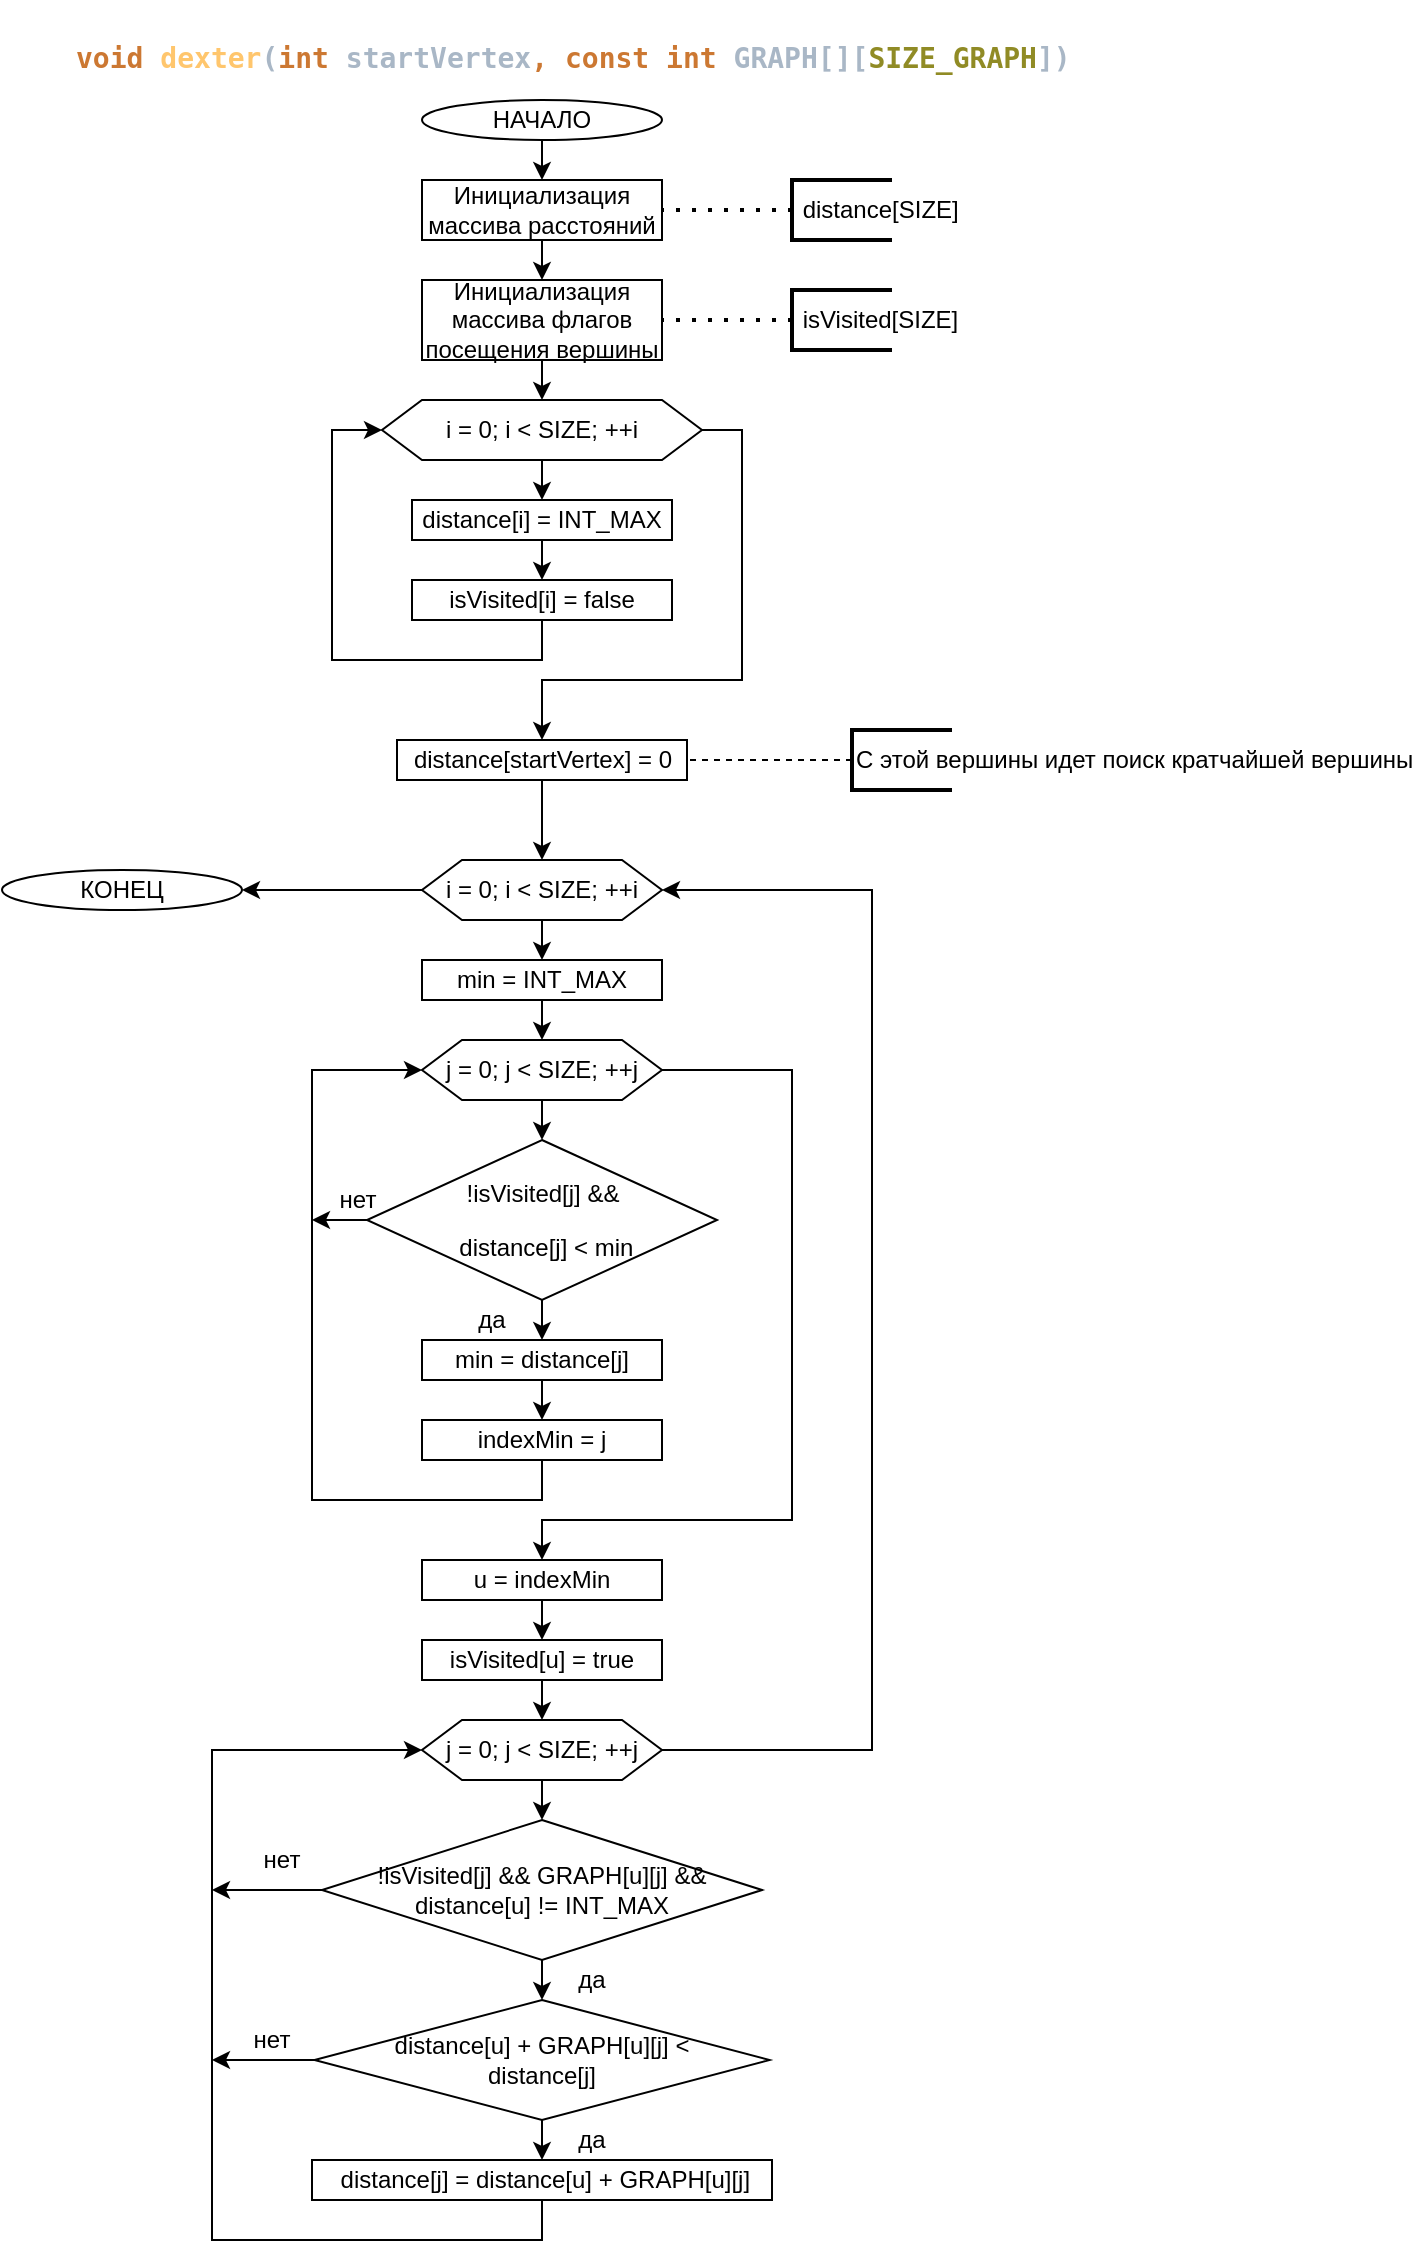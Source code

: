 <mxfile version="14.5.1" type="device" pages="2"><diagram id="IFcYRQ9IFGQdEkVWLxxS" name="декстера"><mxGraphModel dx="1185" dy="685" grid="1" gridSize="10" guides="1" tooltips="1" connect="1" arrows="1" fold="1" page="1" pageScale="1" pageWidth="827" pageHeight="1169" math="0" shadow="0"><root><mxCell id="0"/><mxCell id="1" parent="0"/><mxCell id="Nizl6y43OQ-rJu3XWHwB-1" value="&lt;pre style=&quot;color: rgb(169 , 183 , 198) ; font-family: &amp;#34;jetbrains mono&amp;#34; , monospace ; font-size: 14px&quot;&gt;&lt;b&gt;&lt;span style=&quot;color: rgb(204 , 120 , 50)&quot;&gt;void &lt;/span&gt;&lt;span style=&quot;color: rgb(255 , 198 , 109)&quot;&gt;dexter&lt;/span&gt;(&lt;span style=&quot;color: rgb(204 , 120 , 50)&quot;&gt;int &lt;/span&gt;startVertex&lt;span style=&quot;color: rgb(204 , 120 , 50)&quot;&gt;, const int &lt;/span&gt;GRAPH[][&lt;span style=&quot;color: rgb(144 , 139 , 37)&quot;&gt;SIZE_GRAPH&lt;/span&gt;])&lt;/b&gt;&lt;/pre&gt;" style="text;whiteSpace=wrap;html=1;" vertex="1" parent="1"><mxGeometry x="80" y="10" width="450" height="50" as="geometry"/></mxCell><mxCell id="Nizl6y43OQ-rJu3XWHwB-16" style="edgeStyle=orthogonalEdgeStyle;rounded=0;orthogonalLoop=1;jettySize=auto;html=1;exitX=0.5;exitY=1;exitDx=0;exitDy=0;entryX=0.5;entryY=0;entryDx=0;entryDy=0;" edge="1" parent="1" source="Nizl6y43OQ-rJu3XWHwB-2" target="Nizl6y43OQ-rJu3XWHwB-3"><mxGeometry relative="1" as="geometry"/></mxCell><mxCell id="Nizl6y43OQ-rJu3XWHwB-2" value="Инициализация массива расстояний" style="rounded=0;whiteSpace=wrap;html=1;" vertex="1" parent="1"><mxGeometry x="255" y="100" width="120" height="30" as="geometry"/></mxCell><mxCell id="Nizl6y43OQ-rJu3XWHwB-11" style="edgeStyle=orthogonalEdgeStyle;rounded=0;orthogonalLoop=1;jettySize=auto;html=1;exitX=0.5;exitY=1;exitDx=0;exitDy=0;entryX=0.5;entryY=0;entryDx=0;entryDy=0;" edge="1" parent="1" source="Nizl6y43OQ-rJu3XWHwB-3" target="Nizl6y43OQ-rJu3XWHwB-4"><mxGeometry relative="1" as="geometry"/></mxCell><mxCell id="Nizl6y43OQ-rJu3XWHwB-3" value="Инициализация массива флагов посещения вершины" style="rounded=0;whiteSpace=wrap;html=1;" vertex="1" parent="1"><mxGeometry x="255" y="150" width="120" height="40" as="geometry"/></mxCell><mxCell id="Nizl6y43OQ-rJu3XWHwB-10" style="edgeStyle=orthogonalEdgeStyle;rounded=0;orthogonalLoop=1;jettySize=auto;html=1;exitX=0.5;exitY=1;exitDx=0;exitDy=0;entryX=0.5;entryY=0;entryDx=0;entryDy=0;" edge="1" parent="1" source="Nizl6y43OQ-rJu3XWHwB-4" target="Nizl6y43OQ-rJu3XWHwB-5"><mxGeometry relative="1" as="geometry"/></mxCell><mxCell id="Nizl6y43OQ-rJu3XWHwB-18" style="edgeStyle=orthogonalEdgeStyle;rounded=0;orthogonalLoop=1;jettySize=auto;html=1;exitX=1;exitY=0.5;exitDx=0;exitDy=0;entryX=0.5;entryY=0;entryDx=0;entryDy=0;" edge="1" parent="1" source="Nizl6y43OQ-rJu3XWHwB-4" target="Nizl6y43OQ-rJu3XWHwB-17"><mxGeometry relative="1" as="geometry"><Array as="points"><mxPoint x="415" y="225"/><mxPoint x="415" y="350"/><mxPoint x="315" y="350"/></Array></mxGeometry></mxCell><mxCell id="Nizl6y43OQ-rJu3XWHwB-4" value="i = 0; i &amp;lt; SIZE; ++i" style="shape=hexagon;perimeter=hexagonPerimeter2;whiteSpace=wrap;html=1;fixedSize=1;" vertex="1" parent="1"><mxGeometry x="235" y="210" width="160" height="30" as="geometry"/></mxCell><mxCell id="Nizl6y43OQ-rJu3XWHwB-8" style="edgeStyle=orthogonalEdgeStyle;rounded=0;orthogonalLoop=1;jettySize=auto;html=1;exitX=0.5;exitY=1;exitDx=0;exitDy=0;entryX=0.5;entryY=0;entryDx=0;entryDy=0;" edge="1" parent="1" source="Nizl6y43OQ-rJu3XWHwB-5" target="Nizl6y43OQ-rJu3XWHwB-7"><mxGeometry relative="1" as="geometry"/></mxCell><mxCell id="Nizl6y43OQ-rJu3XWHwB-5" value="distance[i] = INT_MAX" style="rounded=0;whiteSpace=wrap;html=1;" vertex="1" parent="1"><mxGeometry x="250" y="260" width="130" height="20" as="geometry"/></mxCell><mxCell id="Nizl6y43OQ-rJu3XWHwB-9" style="edgeStyle=orthogonalEdgeStyle;rounded=0;orthogonalLoop=1;jettySize=auto;html=1;exitX=0.5;exitY=1;exitDx=0;exitDy=0;entryX=0;entryY=0.5;entryDx=0;entryDy=0;" edge="1" parent="1" source="Nizl6y43OQ-rJu3XWHwB-7" target="Nizl6y43OQ-rJu3XWHwB-4"><mxGeometry relative="1" as="geometry"><Array as="points"><mxPoint x="315" y="340"/><mxPoint x="210" y="340"/><mxPoint x="210" y="225"/></Array></mxGeometry></mxCell><mxCell id="Nizl6y43OQ-rJu3XWHwB-7" value="isVisited[i] = false" style="rounded=0;whiteSpace=wrap;html=1;" vertex="1" parent="1"><mxGeometry x="250" y="300" width="130" height="20" as="geometry"/></mxCell><mxCell id="Nizl6y43OQ-rJu3XWHwB-12" value="&amp;nbsp;isVisited[SIZE]" style="strokeWidth=2;html=1;shape=mxgraph.flowchart.annotation_1;align=left;pointerEvents=1;" vertex="1" parent="1"><mxGeometry x="440" y="155" width="50" height="30" as="geometry"/></mxCell><mxCell id="Nizl6y43OQ-rJu3XWHwB-13" value="" style="endArrow=none;dashed=1;html=1;dashPattern=1 3;strokeWidth=2;entryX=1;entryY=0.5;entryDx=0;entryDy=0;exitX=0;exitY=0.5;exitDx=0;exitDy=0;exitPerimeter=0;" edge="1" parent="1" source="Nizl6y43OQ-rJu3XWHwB-12" target="Nizl6y43OQ-rJu3XWHwB-3"><mxGeometry width="50" height="50" relative="1" as="geometry"><mxPoint x="460" y="290" as="sourcePoint"/><mxPoint x="510" y="240" as="targetPoint"/></mxGeometry></mxCell><mxCell id="Nizl6y43OQ-rJu3XWHwB-14" value="&amp;nbsp;distance[SIZE]" style="strokeWidth=2;html=1;shape=mxgraph.flowchart.annotation_1;align=left;pointerEvents=1;" vertex="1" parent="1"><mxGeometry x="440" y="100" width="50" height="30" as="geometry"/></mxCell><mxCell id="Nizl6y43OQ-rJu3XWHwB-15" value="" style="endArrow=none;dashed=1;html=1;dashPattern=1 3;strokeWidth=2;entryX=1;entryY=0.5;entryDx=0;entryDy=0;exitX=0;exitY=0.5;exitDx=0;exitDy=0;exitPerimeter=0;" edge="1" parent="1" source="Nizl6y43OQ-rJu3XWHwB-14" target="Nizl6y43OQ-rJu3XWHwB-2"><mxGeometry width="50" height="50" relative="1" as="geometry"><mxPoint x="370" y="160" as="sourcePoint"/><mxPoint x="420" y="110" as="targetPoint"/></mxGeometry></mxCell><mxCell id="Nizl6y43OQ-rJu3XWHwB-60" style="edgeStyle=orthogonalEdgeStyle;rounded=0;orthogonalLoop=1;jettySize=auto;html=1;exitX=0.5;exitY=1;exitDx=0;exitDy=0;entryX=0.5;entryY=0;entryDx=0;entryDy=0;" edge="1" parent="1" source="Nizl6y43OQ-rJu3XWHwB-17" target="Nizl6y43OQ-rJu3XWHwB-21"><mxGeometry relative="1" as="geometry"/></mxCell><mxCell id="Nizl6y43OQ-rJu3XWHwB-17" value="distance[startVertex] = 0" style="rounded=0;whiteSpace=wrap;html=1;" vertex="1" parent="1"><mxGeometry x="242.5" y="380" width="145" height="20" as="geometry"/></mxCell><mxCell id="Nizl6y43OQ-rJu3XWHwB-19" value="С этой вершины идет поиск кратчайшей вершины" style="strokeWidth=2;html=1;shape=mxgraph.flowchart.annotation_1;align=left;pointerEvents=1;" vertex="1" parent="1"><mxGeometry x="470" y="375" width="50" height="30" as="geometry"/></mxCell><mxCell id="Nizl6y43OQ-rJu3XWHwB-20" value="" style="endArrow=none;dashed=1;html=1;entryX=1;entryY=0.5;entryDx=0;entryDy=0;exitX=0;exitY=0.5;exitDx=0;exitDy=0;exitPerimeter=0;" edge="1" parent="1" source="Nizl6y43OQ-rJu3XWHwB-19" target="Nizl6y43OQ-rJu3XWHwB-17"><mxGeometry width="50" height="50" relative="1" as="geometry"><mxPoint x="440" y="480" as="sourcePoint"/><mxPoint x="490" y="430" as="targetPoint"/></mxGeometry></mxCell><mxCell id="Nizl6y43OQ-rJu3XWHwB-23" style="edgeStyle=orthogonalEdgeStyle;rounded=0;orthogonalLoop=1;jettySize=auto;html=1;exitX=0.5;exitY=1;exitDx=0;exitDy=0;entryX=0.5;entryY=0;entryDx=0;entryDy=0;" edge="1" parent="1" source="Nizl6y43OQ-rJu3XWHwB-21" target="Nizl6y43OQ-rJu3XWHwB-22"><mxGeometry relative="1" as="geometry"/></mxCell><mxCell id="Nizl6y43OQ-rJu3XWHwB-63" style="edgeStyle=orthogonalEdgeStyle;rounded=0;orthogonalLoop=1;jettySize=auto;html=1;exitX=0;exitY=0.5;exitDx=0;exitDy=0;entryX=1;entryY=0.5;entryDx=0;entryDy=0;" edge="1" parent="1" source="Nizl6y43OQ-rJu3XWHwB-21" target="Nizl6y43OQ-rJu3XWHwB-64"><mxGeometry relative="1" as="geometry"><mxPoint x="170" y="455" as="targetPoint"/></mxGeometry></mxCell><mxCell id="Nizl6y43OQ-rJu3XWHwB-21" value="&lt;span&gt;i = 0; i &amp;lt; SIZE; ++i&lt;/span&gt;" style="shape=hexagon;perimeter=hexagonPerimeter2;whiteSpace=wrap;html=1;fixedSize=1;" vertex="1" parent="1"><mxGeometry x="255" y="440" width="120" height="30" as="geometry"/></mxCell><mxCell id="Nizl6y43OQ-rJu3XWHwB-35" style="edgeStyle=orthogonalEdgeStyle;rounded=0;orthogonalLoop=1;jettySize=auto;html=1;exitX=0.5;exitY=1;exitDx=0;exitDy=0;entryX=0.5;entryY=0;entryDx=0;entryDy=0;" edge="1" parent="1" source="Nizl6y43OQ-rJu3XWHwB-22" target="Nizl6y43OQ-rJu3XWHwB-24"><mxGeometry relative="1" as="geometry"/></mxCell><mxCell id="Nizl6y43OQ-rJu3XWHwB-22" value="min = INT_MAX" style="rounded=0;whiteSpace=wrap;html=1;" vertex="1" parent="1"><mxGeometry x="255" y="490" width="120" height="20" as="geometry"/></mxCell><mxCell id="Nizl6y43OQ-rJu3XWHwB-26" style="edgeStyle=orthogonalEdgeStyle;rounded=0;orthogonalLoop=1;jettySize=auto;html=1;exitX=0.5;exitY=1;exitDx=0;exitDy=0;entryX=0.5;entryY=0;entryDx=0;entryDy=0;" edge="1" parent="1" source="Nizl6y43OQ-rJu3XWHwB-24" target="Nizl6y43OQ-rJu3XWHwB-25"><mxGeometry relative="1" as="geometry"/></mxCell><mxCell id="Nizl6y43OQ-rJu3XWHwB-39" style="edgeStyle=orthogonalEdgeStyle;rounded=0;orthogonalLoop=1;jettySize=auto;html=1;exitX=1;exitY=0.5;exitDx=0;exitDy=0;entryX=0.5;entryY=0;entryDx=0;entryDy=0;" edge="1" parent="1" source="Nizl6y43OQ-rJu3XWHwB-24" target="Nizl6y43OQ-rJu3XWHwB-37"><mxGeometry relative="1" as="geometry"><Array as="points"><mxPoint x="440" y="545"/><mxPoint x="440" y="770"/><mxPoint x="315" y="770"/></Array></mxGeometry></mxCell><mxCell id="Nizl6y43OQ-rJu3XWHwB-24" value="&lt;span&gt;j = 0; j &amp;lt; SIZE; ++j&lt;/span&gt;" style="shape=hexagon;perimeter=hexagonPerimeter2;whiteSpace=wrap;html=1;fixedSize=1;" vertex="1" parent="1"><mxGeometry x="255" y="530" width="120" height="30" as="geometry"/></mxCell><mxCell id="Nizl6y43OQ-rJu3XWHwB-29" style="edgeStyle=orthogonalEdgeStyle;rounded=0;orthogonalLoop=1;jettySize=auto;html=1;exitX=0.5;exitY=1;exitDx=0;exitDy=0;entryX=0.5;entryY=0;entryDx=0;entryDy=0;" edge="1" parent="1" source="Nizl6y43OQ-rJu3XWHwB-25" target="Nizl6y43OQ-rJu3XWHwB-27"><mxGeometry relative="1" as="geometry"/></mxCell><mxCell id="Nizl6y43OQ-rJu3XWHwB-32" style="edgeStyle=orthogonalEdgeStyle;rounded=0;orthogonalLoop=1;jettySize=auto;html=1;exitX=0;exitY=0.5;exitDx=0;exitDy=0;" edge="1" parent="1" source="Nizl6y43OQ-rJu3XWHwB-25"><mxGeometry relative="1" as="geometry"><mxPoint x="200" y="620" as="targetPoint"/></mxGeometry></mxCell><mxCell id="Nizl6y43OQ-rJu3XWHwB-25" value="&lt;pre&gt;&lt;font face=&quot;Helvetica&quot;&gt;!isVisited[j] &amp;amp;&amp;amp;&lt;/font&gt;&lt;/pre&gt;&lt;pre&gt;&lt;font face=&quot;Helvetica&quot;&gt; distance[j] &amp;lt; min&lt;/font&gt;&lt;/pre&gt;" style="rhombus;whiteSpace=wrap;html=1;" vertex="1" parent="1"><mxGeometry x="227.5" y="580" width="175" height="80" as="geometry"/></mxCell><mxCell id="Nizl6y43OQ-rJu3XWHwB-30" style="edgeStyle=orthogonalEdgeStyle;rounded=0;orthogonalLoop=1;jettySize=auto;html=1;exitX=0.5;exitY=1;exitDx=0;exitDy=0;entryX=0.5;entryY=0;entryDx=0;entryDy=0;" edge="1" parent="1" source="Nizl6y43OQ-rJu3XWHwB-27" target="Nizl6y43OQ-rJu3XWHwB-28"><mxGeometry relative="1" as="geometry"/></mxCell><mxCell id="Nizl6y43OQ-rJu3XWHwB-27" value="min = distance[j]" style="rounded=0;whiteSpace=wrap;html=1;" vertex="1" parent="1"><mxGeometry x="255" y="680" width="120" height="20" as="geometry"/></mxCell><mxCell id="Nizl6y43OQ-rJu3XWHwB-31" style="edgeStyle=orthogonalEdgeStyle;rounded=0;orthogonalLoop=1;jettySize=auto;html=1;exitX=0.5;exitY=1;exitDx=0;exitDy=0;entryX=0;entryY=0.5;entryDx=0;entryDy=0;" edge="1" parent="1" source="Nizl6y43OQ-rJu3XWHwB-28" target="Nizl6y43OQ-rJu3XWHwB-24"><mxGeometry relative="1" as="geometry"><Array as="points"><mxPoint x="315" y="760"/><mxPoint x="200" y="760"/><mxPoint x="200" y="545"/></Array></mxGeometry></mxCell><mxCell id="Nizl6y43OQ-rJu3XWHwB-28" value="indexMin = j" style="rounded=0;whiteSpace=wrap;html=1;" vertex="1" parent="1"><mxGeometry x="255" y="720" width="120" height="20" as="geometry"/></mxCell><mxCell id="Nizl6y43OQ-rJu3XWHwB-33" value="да" style="text;html=1;strokeColor=none;fillColor=none;align=center;verticalAlign=middle;whiteSpace=wrap;rounded=0;" vertex="1" parent="1"><mxGeometry x="270" y="660" width="40" height="20" as="geometry"/></mxCell><mxCell id="Nizl6y43OQ-rJu3XWHwB-34" value="нет" style="text;html=1;strokeColor=none;fillColor=none;align=center;verticalAlign=middle;whiteSpace=wrap;rounded=0;" vertex="1" parent="1"><mxGeometry x="202.5" y="600" width="40" height="20" as="geometry"/></mxCell><mxCell id="Nizl6y43OQ-rJu3XWHwB-40" style="edgeStyle=orthogonalEdgeStyle;rounded=0;orthogonalLoop=1;jettySize=auto;html=1;exitX=0.5;exitY=1;exitDx=0;exitDy=0;entryX=0.5;entryY=0;entryDx=0;entryDy=0;" edge="1" parent="1" source="Nizl6y43OQ-rJu3XWHwB-37" target="Nizl6y43OQ-rJu3XWHwB-38"><mxGeometry relative="1" as="geometry"/></mxCell><mxCell id="Nizl6y43OQ-rJu3XWHwB-37" value="u = indexMin" style="rounded=0;whiteSpace=wrap;html=1;" vertex="1" parent="1"><mxGeometry x="255" y="790" width="120" height="20" as="geometry"/></mxCell><mxCell id="Nizl6y43OQ-rJu3XWHwB-42" style="edgeStyle=orthogonalEdgeStyle;rounded=0;orthogonalLoop=1;jettySize=auto;html=1;exitX=0.5;exitY=1;exitDx=0;exitDy=0;entryX=0.5;entryY=0;entryDx=0;entryDy=0;" edge="1" parent="1" source="Nizl6y43OQ-rJu3XWHwB-38" target="Nizl6y43OQ-rJu3XWHwB-43"><mxGeometry relative="1" as="geometry"><mxPoint x="315" y="870" as="targetPoint"/></mxGeometry></mxCell><mxCell id="Nizl6y43OQ-rJu3XWHwB-38" value="isVisited[u] = true" style="rounded=0;whiteSpace=wrap;html=1;" vertex="1" parent="1"><mxGeometry x="255" y="830" width="120" height="20" as="geometry"/></mxCell><mxCell id="Nizl6y43OQ-rJu3XWHwB-45" style="edgeStyle=orthogonalEdgeStyle;rounded=0;orthogonalLoop=1;jettySize=auto;html=1;exitX=0.5;exitY=1;exitDx=0;exitDy=0;entryX=0.5;entryY=0;entryDx=0;entryDy=0;" edge="1" parent="1" source="Nizl6y43OQ-rJu3XWHwB-43" target="Nizl6y43OQ-rJu3XWHwB-44"><mxGeometry relative="1" as="geometry"/></mxCell><mxCell id="Nizl6y43OQ-rJu3XWHwB-53" style="edgeStyle=orthogonalEdgeStyle;rounded=0;orthogonalLoop=1;jettySize=auto;html=1;exitX=1;exitY=0.5;exitDx=0;exitDy=0;entryX=1;entryY=0.5;entryDx=0;entryDy=0;" edge="1" parent="1" source="Nizl6y43OQ-rJu3XWHwB-43" target="Nizl6y43OQ-rJu3XWHwB-21"><mxGeometry relative="1" as="geometry"><Array as="points"><mxPoint x="480" y="885"/><mxPoint x="480" y="455"/></Array></mxGeometry></mxCell><mxCell id="Nizl6y43OQ-rJu3XWHwB-43" value="&lt;span&gt;j = 0; j &amp;lt; SIZE; ++j&lt;/span&gt;" style="shape=hexagon;perimeter=hexagonPerimeter2;whiteSpace=wrap;html=1;fixedSize=1;" vertex="1" parent="1"><mxGeometry x="255" y="870" width="120" height="30" as="geometry"/></mxCell><mxCell id="Nizl6y43OQ-rJu3XWHwB-47" style="edgeStyle=orthogonalEdgeStyle;rounded=0;orthogonalLoop=1;jettySize=auto;html=1;exitX=0.5;exitY=1;exitDx=0;exitDy=0;entryX=0.5;entryY=0;entryDx=0;entryDy=0;" edge="1" parent="1" source="Nizl6y43OQ-rJu3XWHwB-44" target="Nizl6y43OQ-rJu3XWHwB-46"><mxGeometry relative="1" as="geometry"/></mxCell><mxCell id="Nizl6y43OQ-rJu3XWHwB-56" style="edgeStyle=orthogonalEdgeStyle;rounded=0;orthogonalLoop=1;jettySize=auto;html=1;exitX=0;exitY=0.5;exitDx=0;exitDy=0;" edge="1" parent="1" source="Nizl6y43OQ-rJu3XWHwB-44"><mxGeometry relative="1" as="geometry"><mxPoint x="150" y="955" as="targetPoint"/></mxGeometry></mxCell><mxCell id="Nizl6y43OQ-rJu3XWHwB-44" value="!isVisited[j] &amp;amp;&amp;amp; GRAPH[u][j] &amp;amp;&amp;amp; distance[u] != INT_MAX" style="rhombus;whiteSpace=wrap;html=1;" vertex="1" parent="1"><mxGeometry x="205" y="920" width="220" height="70" as="geometry"/></mxCell><mxCell id="Nizl6y43OQ-rJu3XWHwB-49" style="edgeStyle=orthogonalEdgeStyle;rounded=0;orthogonalLoop=1;jettySize=auto;html=1;exitX=0.5;exitY=1;exitDx=0;exitDy=0;entryX=0.5;entryY=0;entryDx=0;entryDy=0;" edge="1" parent="1" source="Nizl6y43OQ-rJu3XWHwB-46" target="Nizl6y43OQ-rJu3XWHwB-48"><mxGeometry relative="1" as="geometry"/></mxCell><mxCell id="Nizl6y43OQ-rJu3XWHwB-55" style="edgeStyle=orthogonalEdgeStyle;rounded=0;orthogonalLoop=1;jettySize=auto;html=1;exitX=0;exitY=0.5;exitDx=0;exitDy=0;" edge="1" parent="1" source="Nizl6y43OQ-rJu3XWHwB-46"><mxGeometry relative="1" as="geometry"><mxPoint x="150" y="1040" as="targetPoint"/></mxGeometry></mxCell><mxCell id="Nizl6y43OQ-rJu3XWHwB-46" value="distance[u] + GRAPH[u][j] &amp;lt; &lt;br&gt;distance[j]" style="rhombus;whiteSpace=wrap;html=1;" vertex="1" parent="1"><mxGeometry x="201.25" y="1010" width="227.5" height="60" as="geometry"/></mxCell><mxCell id="Nizl6y43OQ-rJu3XWHwB-54" style="edgeStyle=orthogonalEdgeStyle;rounded=0;orthogonalLoop=1;jettySize=auto;html=1;exitX=0.5;exitY=1;exitDx=0;exitDy=0;entryX=0;entryY=0.5;entryDx=0;entryDy=0;" edge="1" parent="1" source="Nizl6y43OQ-rJu3XWHwB-48" target="Nizl6y43OQ-rJu3XWHwB-43"><mxGeometry relative="1" as="geometry"><Array as="points"><mxPoint x="315" y="1130"/><mxPoint x="150" y="1130"/><mxPoint x="150" y="885"/></Array></mxGeometry></mxCell><mxCell id="Nizl6y43OQ-rJu3XWHwB-48" value="&amp;nbsp;distance[j] = distance[u] + GRAPH[u][j]" style="rounded=0;whiteSpace=wrap;html=1;" vertex="1" parent="1"><mxGeometry x="200" y="1090" width="230" height="20" as="geometry"/></mxCell><mxCell id="Nizl6y43OQ-rJu3XWHwB-50" value="да" style="text;html=1;strokeColor=none;fillColor=none;align=center;verticalAlign=middle;whiteSpace=wrap;rounded=0;" vertex="1" parent="1"><mxGeometry x="320" y="1070" width="40" height="20" as="geometry"/></mxCell><mxCell id="Nizl6y43OQ-rJu3XWHwB-57" value="да" style="text;html=1;strokeColor=none;fillColor=none;align=center;verticalAlign=middle;whiteSpace=wrap;rounded=0;" vertex="1" parent="1"><mxGeometry x="320" y="990" width="40" height="20" as="geometry"/></mxCell><mxCell id="Nizl6y43OQ-rJu3XWHwB-58" value="нет" style="text;html=1;strokeColor=none;fillColor=none;align=center;verticalAlign=middle;whiteSpace=wrap;rounded=0;" vertex="1" parent="1"><mxGeometry x="160" y="1020" width="40" height="20" as="geometry"/></mxCell><mxCell id="Nizl6y43OQ-rJu3XWHwB-59" value="нет" style="text;html=1;strokeColor=none;fillColor=none;align=center;verticalAlign=middle;whiteSpace=wrap;rounded=0;" vertex="1" parent="1"><mxGeometry x="165" y="930" width="40" height="20" as="geometry"/></mxCell><mxCell id="Nizl6y43OQ-rJu3XWHwB-62" style="edgeStyle=orthogonalEdgeStyle;rounded=0;orthogonalLoop=1;jettySize=auto;html=1;exitX=0.5;exitY=1;exitDx=0;exitDy=0;entryX=0.5;entryY=0;entryDx=0;entryDy=0;" edge="1" parent="1" source="Nizl6y43OQ-rJu3XWHwB-61" target="Nizl6y43OQ-rJu3XWHwB-2"><mxGeometry relative="1" as="geometry"/></mxCell><mxCell id="Nizl6y43OQ-rJu3XWHwB-61" value="НАЧАЛО" style="ellipse;whiteSpace=wrap;html=1;" vertex="1" parent="1"><mxGeometry x="255" y="60" width="120" height="20" as="geometry"/></mxCell><mxCell id="Nizl6y43OQ-rJu3XWHwB-64" value="КОНЕЦ" style="ellipse;whiteSpace=wrap;html=1;" vertex="1" parent="1"><mxGeometry x="45" y="445" width="120" height="20" as="geometry"/></mxCell></root></mxGraphModel></diagram><diagram id="wkJ3XzuWys2kieHYNTZh" name="Крускала"><mxGraphModel dx="1422" dy="822" grid="1" gridSize="10" guides="1" tooltips="1" connect="1" arrows="1" fold="1" page="1" pageScale="1" pageWidth="827" pageHeight="1169" math="0" shadow="0"><root><mxCell id="R-1HXMG83nK9l4cTE4Wx-0"/><mxCell id="R-1HXMG83nK9l4cTE4Wx-1" parent="R-1HXMG83nK9l4cTE4Wx-0"/><mxCell id="R-1HXMG83nK9l4cTE4Wx-2" value="&lt;pre style=&quot;color: rgb(169 , 183 , 198) ; font-family: &amp;#34;jetbrains mono&amp;#34; , monospace ; font-size: 14px&quot;&gt;&lt;b&gt;&lt;span style=&quot;color: rgb(204 , 120 , 50)&quot;&gt;class &lt;/span&gt;&lt;span style=&quot;color: rgb(181 , 182 , 227)&quot;&gt;Edge &lt;/span&gt;{&lt;br&gt;&lt;span style=&quot;color: rgb(204 , 120 , 50)&quot;&gt;public&lt;/span&gt;:&lt;br&gt;    &lt;span style=&quot;color: rgb(204 , 120 , 50)&quot;&gt;int &lt;/span&gt;&lt;span style=&quot;color: rgb(147 , 115 , 165)&quot;&gt;source&lt;/span&gt;&lt;span style=&quot;color: rgb(204 , 120 , 50)&quot;&gt;, &lt;/span&gt;&lt;span style=&quot;color: rgb(147 , 115 , 165)&quot;&gt;dest&lt;/span&gt;&lt;span style=&quot;color: rgb(204 , 120 , 50)&quot;&gt;, &lt;/span&gt;&lt;span style=&quot;color: rgb(147 , 115 , 165)&quot;&gt;weight&lt;/span&gt;&lt;span style=&quot;color: rgb(204 , 120 , 50)&quot;&gt;;&lt;br&gt;&lt;/span&gt;}&lt;span style=&quot;color: rgb(204 , 120 , 50)&quot;&gt;;&lt;/span&gt;&lt;/b&gt;&lt;/pre&gt;" style="text;whiteSpace=wrap;html=1;" vertex="1" parent="R-1HXMG83nK9l4cTE4Wx-1"><mxGeometry x="419" y="340" width="230" height="80" as="geometry"/></mxCell><mxCell id="R-1HXMG83nK9l4cTE4Wx-5" value="&lt;pre style=&quot;color: rgb(169 , 183 , 198) ; font-family: &amp;#34;jetbrains mono&amp;#34; , monospace ; font-size: 14px&quot;&gt;&lt;b&gt;&lt;span style=&quot;color: rgb(204 , 120 , 50)&quot;&gt;int &lt;/span&gt;&lt;span style=&quot;color: rgb(255 , 198 , 109)&quot;&gt;findParent&lt;/span&gt;(&lt;span style=&quot;color: rgb(204 , 120 , 50)&quot;&gt;int &lt;/span&gt;v&lt;span style=&quot;color: rgb(204 , 120 , 50)&quot;&gt;, int &lt;/span&gt;*parent)&lt;/b&gt;&lt;/pre&gt;" style="text;whiteSpace=wrap;html=1;" vertex="1" parent="R-1HXMG83nK9l4cTE4Wx-1"><mxGeometry x="414" y="479" width="270" height="50" as="geometry"/></mxCell><mxCell id="R-1HXMG83nK9l4cTE4Wx-9" style="edgeStyle=orthogonalEdgeStyle;rounded=0;orthogonalLoop=1;jettySize=auto;html=1;exitX=1;exitY=0.5;exitDx=0;exitDy=0;entryX=0;entryY=0.5;entryDx=0;entryDy=0;" edge="1" parent="R-1HXMG83nK9l4cTE4Wx-1" source="R-1HXMG83nK9l4cTE4Wx-6" target="R-1HXMG83nK9l4cTE4Wx-7"><mxGeometry relative="1" as="geometry"/></mxCell><mxCell id="R-1HXMG83nK9l4cTE4Wx-12" style="edgeStyle=orthogonalEdgeStyle;rounded=0;orthogonalLoop=1;jettySize=auto;html=1;exitX=0.5;exitY=1;exitDx=0;exitDy=0;entryX=0.5;entryY=0;entryDx=0;entryDy=0;" edge="1" parent="R-1HXMG83nK9l4cTE4Wx-1" source="R-1HXMG83nK9l4cTE4Wx-6" target="R-1HXMG83nK9l4cTE4Wx-11"><mxGeometry relative="1" as="geometry"/></mxCell><mxCell id="R-1HXMG83nK9l4cTE4Wx-6" value="parent[v] = v" style="rhombus;whiteSpace=wrap;html=1;" vertex="1" parent="R-1HXMG83nK9l4cTE4Wx-1"><mxGeometry x="456.5" y="574" width="85" height="60" as="geometry"/></mxCell><mxCell id="R-1HXMG83nK9l4cTE4Wx-7" value="Вернуть v" style="ellipse;whiteSpace=wrap;html=1;" vertex="1" parent="R-1HXMG83nK9l4cTE4Wx-1"><mxGeometry x="611.5" y="589" width="120" height="30" as="geometry"/></mxCell><mxCell id="R-1HXMG83nK9l4cTE4Wx-8" value="да" style="text;html=1;strokeColor=none;fillColor=none;align=center;verticalAlign=middle;whiteSpace=wrap;rounded=0;" vertex="1" parent="R-1HXMG83nK9l4cTE4Wx-1"><mxGeometry x="534" y="569" width="40" height="20" as="geometry"/></mxCell><mxCell id="R-1HXMG83nK9l4cTE4Wx-14" style="edgeStyle=orthogonalEdgeStyle;rounded=0;orthogonalLoop=1;jettySize=auto;html=1;exitX=1;exitY=0.5;exitDx=0;exitDy=0;entryX=0;entryY=0.5;entryDx=0;entryDy=0;" edge="1" parent="R-1HXMG83nK9l4cTE4Wx-1" source="R-1HXMG83nK9l4cTE4Wx-11" target="R-1HXMG83nK9l4cTE4Wx-13"><mxGeometry relative="1" as="geometry"/></mxCell><mxCell id="R-1HXMG83nK9l4cTE4Wx-11" value="findParent(parent[v], parent)" style="shape=process;whiteSpace=wrap;html=1;backgroundOutline=1;" vertex="1" parent="R-1HXMG83nK9l4cTE4Wx-1"><mxGeometry x="419" y="649" width="160" height="40" as="geometry"/></mxCell><mxCell id="R-1HXMG83nK9l4cTE4Wx-13" value="Вернуть результат функции" style="ellipse;whiteSpace=wrap;html=1;" vertex="1" parent="R-1HXMG83nK9l4cTE4Wx-1"><mxGeometry x="604" y="649" width="135" height="40" as="geometry"/></mxCell><mxCell id="R-1HXMG83nK9l4cTE4Wx-17" style="edgeStyle=orthogonalEdgeStyle;rounded=0;orthogonalLoop=1;jettySize=auto;html=1;exitX=0.5;exitY=1;exitDx=0;exitDy=0;entryX=0.5;entryY=0;entryDx=0;entryDy=0;" edge="1" parent="R-1HXMG83nK9l4cTE4Wx-1" source="R-1HXMG83nK9l4cTE4Wx-16" target="R-1HXMG83nK9l4cTE4Wx-6"><mxGeometry relative="1" as="geometry"/></mxCell><mxCell id="R-1HXMG83nK9l4cTE4Wx-16" value="НАЧАЛО" style="ellipse;whiteSpace=wrap;html=1;" vertex="1" parent="R-1HXMG83nK9l4cTE4Wx-1"><mxGeometry x="439" y="529" width="120" height="30" as="geometry"/></mxCell><mxCell id="R-1HXMG83nK9l4cTE4Wx-18" style="edgeStyle=orthogonalEdgeStyle;rounded=0;orthogonalLoop=1;jettySize=auto;html=1;exitX=0.5;exitY=1;exitDx=0;exitDy=0;" edge="1" parent="R-1HXMG83nK9l4cTE4Wx-1" source="R-1HXMG83nK9l4cTE4Wx-13" target="R-1HXMG83nK9l4cTE4Wx-13"><mxGeometry relative="1" as="geometry"/></mxCell><mxCell id="R-1HXMG83nK9l4cTE4Wx-26" style="edgeStyle=orthogonalEdgeStyle;rounded=0;orthogonalLoop=1;jettySize=auto;html=1;exitX=0.5;exitY=1;exitDx=0;exitDy=0;entryX=0.5;entryY=0;entryDx=0;entryDy=0;" edge="1" parent="R-1HXMG83nK9l4cTE4Wx-1" source="R-1HXMG83nK9l4cTE4Wx-21" target="R-1HXMG83nK9l4cTE4Wx-25"><mxGeometry relative="1" as="geometry"/></mxCell><mxCell id="R-1HXMG83nK9l4cTE4Wx-21" value="Сортируем массив вершин" style="shape=process;whiteSpace=wrap;html=1;backgroundOutline=1;" vertex="1" parent="R-1HXMG83nK9l4cTE4Wx-1"><mxGeometry x="110" y="440" width="200" height="30" as="geometry"/></mxCell><mxCell id="R-1HXMG83nK9l4cTE4Wx-27" style="edgeStyle=orthogonalEdgeStyle;rounded=0;orthogonalLoop=1;jettySize=auto;html=1;exitX=0.5;exitY=1;exitDx=0;exitDy=0;entryX=0.5;entryY=0;entryDx=0;entryDy=0;" edge="1" parent="R-1HXMG83nK9l4cTE4Wx-1" source="R-1HXMG83nK9l4cTE4Wx-22" target="R-1HXMG83nK9l4cTE4Wx-21"><mxGeometry relative="1" as="geometry"/></mxCell><mxCell id="R-1HXMG83nK9l4cTE4Wx-22" value="НАЧАЛО" style="ellipse;whiteSpace=wrap;html=1;" vertex="1" parent="R-1HXMG83nK9l4cTE4Wx-1"><mxGeometry x="150" y="390" width="120" height="30" as="geometry"/></mxCell><mxCell id="R-1HXMG83nK9l4cTE4Wx-24" value="&lt;pre style=&quot;color: rgb(169 , 183 , 198) ; font-family: &amp;#34;jetbrains mono&amp;#34; , monospace ; font-size: 14px&quot;&gt;&lt;b&gt;&lt;span style=&quot;color: rgb(204 , 120 , 50)&quot;&gt;void &lt;/span&gt;&lt;span style=&quot;color: rgb(255 , 198 , 109)&quot;&gt;Kruskals&lt;/span&gt;(&lt;span style=&quot;color: rgb(181 , 182 , 227)&quot;&gt;Edge &lt;/span&gt;*input&lt;span style=&quot;color: rgb(204 , 120 , 50)&quot;&gt;, int &lt;/span&gt;n&lt;span style=&quot;color: rgb(204 , 120 , 50)&quot;&gt;, int &lt;/span&gt;E) &lt;/b&gt;&lt;/pre&gt;" style="text;whiteSpace=wrap;html=1;" vertex="1" parent="R-1HXMG83nK9l4cTE4Wx-1"><mxGeometry x="10" y="330" width="320" height="50" as="geometry"/></mxCell><mxCell id="R-1HXMG83nK9l4cTE4Wx-29" style="edgeStyle=orthogonalEdgeStyle;rounded=0;orthogonalLoop=1;jettySize=auto;html=1;exitX=0.5;exitY=1;exitDx=0;exitDy=0;entryX=0.5;entryY=0;entryDx=0;entryDy=0;" edge="1" parent="R-1HXMG83nK9l4cTE4Wx-1" source="R-1HXMG83nK9l4cTE4Wx-25" target="R-1HXMG83nK9l4cTE4Wx-28"><mxGeometry relative="1" as="geometry"/></mxCell><mxCell id="R-1HXMG83nK9l4cTE4Wx-25" value="Инициализация массива результата (n-1)" style="rounded=0;whiteSpace=wrap;html=1;" vertex="1" parent="R-1HXMG83nK9l4cTE4Wx-1"><mxGeometry x="135" y="490" width="150" height="35" as="geometry"/></mxCell><mxCell id="R-1HXMG83nK9l4cTE4Wx-33" style="edgeStyle=orthogonalEdgeStyle;rounded=0;orthogonalLoop=1;jettySize=auto;html=1;exitX=0.5;exitY=1;exitDx=0;exitDy=0;entryX=0.5;entryY=0;entryDx=0;entryDy=0;" edge="1" parent="R-1HXMG83nK9l4cTE4Wx-1" source="R-1HXMG83nK9l4cTE4Wx-28" target="R-1HXMG83nK9l4cTE4Wx-30"><mxGeometry relative="1" as="geometry"/></mxCell><mxCell id="R-1HXMG83nK9l4cTE4Wx-28" value="Инициализация массива родителей вершин" style="rounded=0;whiteSpace=wrap;html=1;" vertex="1" parent="R-1HXMG83nK9l4cTE4Wx-1"><mxGeometry x="135" y="544.5" width="150" height="35" as="geometry"/></mxCell><mxCell id="R-1HXMG83nK9l4cTE4Wx-32" style="edgeStyle=orthogonalEdgeStyle;rounded=0;orthogonalLoop=1;jettySize=auto;html=1;exitX=0.5;exitY=1;exitDx=0;exitDy=0;entryX=0.5;entryY=0;entryDx=0;entryDy=0;" edge="1" parent="R-1HXMG83nK9l4cTE4Wx-1" source="R-1HXMG83nK9l4cTE4Wx-30" target="R-1HXMG83nK9l4cTE4Wx-31"><mxGeometry relative="1" as="geometry"/></mxCell><mxCell id="R-1HXMG83nK9l4cTE4Wx-36" style="edgeStyle=orthogonalEdgeStyle;rounded=0;orthogonalLoop=1;jettySize=auto;html=1;exitX=1;exitY=0.5;exitDx=0;exitDy=0;entryX=0.5;entryY=0;entryDx=0;entryDy=0;" edge="1" parent="R-1HXMG83nK9l4cTE4Wx-1" source="R-1HXMG83nK9l4cTE4Wx-30" target="R-1HXMG83nK9l4cTE4Wx-35"><mxGeometry relative="1" as="geometry"><Array as="points"><mxPoint x="290" y="615"/><mxPoint x="290" y="700"/><mxPoint x="210" y="700"/></Array></mxGeometry></mxCell><mxCell id="R-1HXMG83nK9l4cTE4Wx-30" value="&lt;pre&gt;&lt;font face=&quot;Helvetica&quot;&gt;i = 0; i &amp;lt; n; i++&lt;/font&gt;&lt;/pre&gt;" style="shape=hexagon;perimeter=hexagonPerimeter2;whiteSpace=wrap;html=1;fixedSize=1;" vertex="1" parent="R-1HXMG83nK9l4cTE4Wx-1"><mxGeometry x="150" y="600" width="120" height="30" as="geometry"/></mxCell><mxCell id="R-1HXMG83nK9l4cTE4Wx-34" style="edgeStyle=orthogonalEdgeStyle;rounded=0;orthogonalLoop=1;jettySize=auto;html=1;exitX=0.5;exitY=1;exitDx=0;exitDy=0;entryX=0;entryY=0.5;entryDx=0;entryDy=0;" edge="1" parent="R-1HXMG83nK9l4cTE4Wx-1" source="R-1HXMG83nK9l4cTE4Wx-31" target="R-1HXMG83nK9l4cTE4Wx-30"><mxGeometry relative="1" as="geometry"><Array as="points"><mxPoint x="210" y="690"/><mxPoint x="130" y="690"/><mxPoint x="130" y="615"/></Array></mxGeometry></mxCell><mxCell id="R-1HXMG83nK9l4cTE4Wx-31" value="parent[i] = i" style="rounded=0;whiteSpace=wrap;html=1;" vertex="1" parent="R-1HXMG83nK9l4cTE4Wx-1"><mxGeometry x="150" y="650" width="120" height="20" as="geometry"/></mxCell><mxCell id="R-1HXMG83nK9l4cTE4Wx-38" style="edgeStyle=orthogonalEdgeStyle;rounded=0;orthogonalLoop=1;jettySize=auto;html=1;exitX=0.5;exitY=1;exitDx=0;exitDy=0;entryX=0.5;entryY=0;entryDx=0;entryDy=0;" edge="1" parent="R-1HXMG83nK9l4cTE4Wx-1" source="R-1HXMG83nK9l4cTE4Wx-35" target="R-1HXMG83nK9l4cTE4Wx-37"><mxGeometry relative="1" as="geometry"/></mxCell><mxCell id="R-1HXMG83nK9l4cTE4Wx-56" style="edgeStyle=orthogonalEdgeStyle;rounded=0;orthogonalLoop=1;jettySize=auto;html=1;exitX=1;exitY=0.5;exitDx=0;exitDy=0;entryX=0;entryY=0.5;entryDx=0;entryDy=0;" edge="1" parent="R-1HXMG83nK9l4cTE4Wx-1" source="R-1HXMG83nK9l4cTE4Wx-35" target="R-1HXMG83nK9l4cTE4Wx-55"><mxGeometry relative="1" as="geometry"/></mxCell><mxCell id="R-1HXMG83nK9l4cTE4Wx-35" value="&lt;pre&gt;&lt;font face=&quot;Helvetica&quot;&gt;count != n - 1&lt;/font&gt;&lt;/pre&gt;" style="rhombus;whiteSpace=wrap;html=1;" vertex="1" parent="R-1HXMG83nK9l4cTE4Wx-1"><mxGeometry x="160" y="720" width="100" height="80" as="geometry"/></mxCell><mxCell id="R-1HXMG83nK9l4cTE4Wx-40" style="edgeStyle=orthogonalEdgeStyle;rounded=0;orthogonalLoop=1;jettySize=auto;html=1;exitX=0.5;exitY=1;exitDx=0;exitDy=0;entryX=0.5;entryY=0;entryDx=0;entryDy=0;" edge="1" parent="R-1HXMG83nK9l4cTE4Wx-1" source="R-1HXMG83nK9l4cTE4Wx-37" target="R-1HXMG83nK9l4cTE4Wx-39"><mxGeometry relative="1" as="geometry"/></mxCell><mxCell id="R-1HXMG83nK9l4cTE4Wx-37" value="currentEdge = input[i]" style="rounded=0;whiteSpace=wrap;html=1;" vertex="1" parent="R-1HXMG83nK9l4cTE4Wx-1"><mxGeometry x="150" y="820" width="120" height="30" as="geometry"/></mxCell><mxCell id="R-1HXMG83nK9l4cTE4Wx-44" style="edgeStyle=orthogonalEdgeStyle;rounded=0;orthogonalLoop=1;jettySize=auto;html=1;exitX=0.5;exitY=1;exitDx=0;exitDy=0;entryX=0.5;entryY=0;entryDx=0;entryDy=0;" edge="1" parent="R-1HXMG83nK9l4cTE4Wx-1" source="R-1HXMG83nK9l4cTE4Wx-39" target="R-1HXMG83nK9l4cTE4Wx-41"><mxGeometry relative="1" as="geometry"/></mxCell><mxCell id="R-1HXMG83nK9l4cTE4Wx-39" value="sourceParent = findParent(currentEdge.source, parent)" style="rounded=0;whiteSpace=wrap;html=1;" vertex="1" parent="R-1HXMG83nK9l4cTE4Wx-1"><mxGeometry x="50" y="870" width="320" height="20" as="geometry"/></mxCell><mxCell id="R-1HXMG83nK9l4cTE4Wx-45" style="edgeStyle=orthogonalEdgeStyle;rounded=0;orthogonalLoop=1;jettySize=auto;html=1;exitX=0.5;exitY=1;exitDx=0;exitDy=0;entryX=0.5;entryY=0;entryDx=0;entryDy=0;" edge="1" parent="R-1HXMG83nK9l4cTE4Wx-1" source="R-1HXMG83nK9l4cTE4Wx-41" target="R-1HXMG83nK9l4cTE4Wx-43"><mxGeometry relative="1" as="geometry"/></mxCell><mxCell id="R-1HXMG83nK9l4cTE4Wx-41" value="destParent = findParent(currentEdge.dest, parent)" style="rounded=0;whiteSpace=wrap;html=1;" vertex="1" parent="R-1HXMG83nK9l4cTE4Wx-1"><mxGeometry x="50" y="910" width="320" height="20" as="geometry"/></mxCell><mxCell id="R-1HXMG83nK9l4cTE4Wx-42" value="да" style="text;html=1;strokeColor=none;fillColor=none;align=center;verticalAlign=middle;whiteSpace=wrap;rounded=0;" vertex="1" parent="R-1HXMG83nK9l4cTE4Wx-1"><mxGeometry x="220" y="800" width="40" height="20" as="geometry"/></mxCell><mxCell id="R-1HXMG83nK9l4cTE4Wx-48" style="edgeStyle=orthogonalEdgeStyle;rounded=0;orthogonalLoop=1;jettySize=auto;html=1;exitX=0.5;exitY=1;exitDx=0;exitDy=0;entryX=0.5;entryY=0;entryDx=0;entryDy=0;" edge="1" parent="R-1HXMG83nK9l4cTE4Wx-1" source="R-1HXMG83nK9l4cTE4Wx-43" target="R-1HXMG83nK9l4cTE4Wx-47"><mxGeometry relative="1" as="geometry"/></mxCell><mxCell id="R-1HXMG83nK9l4cTE4Wx-52" style="edgeStyle=orthogonalEdgeStyle;rounded=0;orthogonalLoop=1;jettySize=auto;html=1;exitX=0;exitY=0.5;exitDx=0;exitDy=0;" edge="1" parent="R-1HXMG83nK9l4cTE4Wx-1" source="R-1HXMG83nK9l4cTE4Wx-43"><mxGeometry relative="1" as="geometry"><mxPoint x="20" y="980" as="targetPoint"/></mxGeometry></mxCell><mxCell id="R-1HXMG83nK9l4cTE4Wx-43" value="sourceParent != destParent" style="rhombus;whiteSpace=wrap;html=1;" vertex="1" parent="R-1HXMG83nK9l4cTE4Wx-1"><mxGeometry x="120" y="950" width="180" height="60" as="geometry"/></mxCell><mxCell id="R-1HXMG83nK9l4cTE4Wx-46" value="да" style="text;html=1;strokeColor=none;fillColor=none;align=center;verticalAlign=middle;whiteSpace=wrap;rounded=0;" vertex="1" parent="R-1HXMG83nK9l4cTE4Wx-1"><mxGeometry x="260" y="1020" width="40" height="20" as="geometry"/></mxCell><mxCell id="R-1HXMG83nK9l4cTE4Wx-50" style="edgeStyle=orthogonalEdgeStyle;rounded=0;orthogonalLoop=1;jettySize=auto;html=1;exitX=0.5;exitY=1;exitDx=0;exitDy=0;entryX=0.5;entryY=0;entryDx=0;entryDy=0;" edge="1" parent="R-1HXMG83nK9l4cTE4Wx-1" source="R-1HXMG83nK9l4cTE4Wx-47" target="R-1HXMG83nK9l4cTE4Wx-49"><mxGeometry relative="1" as="geometry"/></mxCell><mxCell id="R-1HXMG83nK9l4cTE4Wx-47" value="Добавляем вершину в output" style="rounded=0;whiteSpace=wrap;html=1;" vertex="1" parent="R-1HXMG83nK9l4cTE4Wx-1"><mxGeometry x="150" y="1030" width="120" height="30" as="geometry"/></mxCell><mxCell id="R-1HXMG83nK9l4cTE4Wx-51" style="edgeStyle=orthogonalEdgeStyle;rounded=0;orthogonalLoop=1;jettySize=auto;html=1;exitX=0.5;exitY=1;exitDx=0;exitDy=0;" edge="1" parent="R-1HXMG83nK9l4cTE4Wx-1" source="R-1HXMG83nK9l4cTE4Wx-49"><mxGeometry relative="1" as="geometry"><mxPoint x="210" y="710" as="targetPoint"/><Array as="points"><mxPoint x="210" y="1130"/><mxPoint x="20" y="1130"/><mxPoint x="20" y="710"/></Array></mxGeometry></mxCell><mxCell id="R-1HXMG83nK9l4cTE4Wx-49" value="Меняем массив родителей" style="rounded=0;whiteSpace=wrap;html=1;" vertex="1" parent="R-1HXMG83nK9l4cTE4Wx-1"><mxGeometry x="150" y="1080" width="120" height="30" as="geometry"/></mxCell><mxCell id="R-1HXMG83nK9l4cTE4Wx-53" value="нет" style="text;html=1;strokeColor=none;fillColor=none;align=center;verticalAlign=middle;whiteSpace=wrap;rounded=0;" vertex="1" parent="R-1HXMG83nK9l4cTE4Wx-1"><mxGeometry x="50" y="950" width="40" height="20" as="geometry"/></mxCell><mxCell id="R-1HXMG83nK9l4cTE4Wx-54" value="нет" style="text;html=1;strokeColor=none;fillColor=none;align=center;verticalAlign=middle;whiteSpace=wrap;rounded=0;" vertex="1" parent="R-1HXMG83nK9l4cTE4Wx-1"><mxGeometry x="270" y="770" width="40" height="20" as="geometry"/></mxCell><mxCell id="R-1HXMG83nK9l4cTE4Wx-55" value="КОНЕЦ" style="ellipse;whiteSpace=wrap;html=1;" vertex="1" parent="R-1HXMG83nK9l4cTE4Wx-1"><mxGeometry x="310" y="745" width="120" height="30" as="geometry"/></mxCell></root></mxGraphModel></diagram></mxfile>